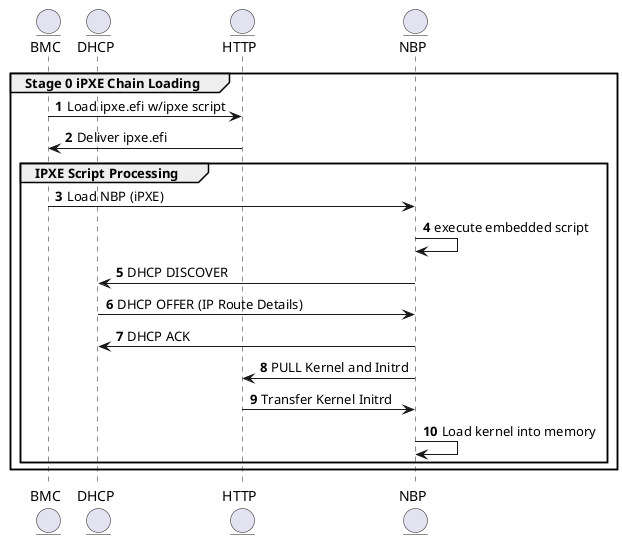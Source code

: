 @startuml
entity BMC
entity DHCP
entity HTTP
entity NBP
autonumber
group Stage 0 iPXE Chain Loading
BMC->HTTP : Load ipxe.efi w/ipxe script
HTTP->BMC : Deliver ipxe.efi
group IPXE Script Processing
BMC->NBP  : Load NBP (iPXE)
NBP->NBP  : execute embedded script
NBP->DHCP : DHCP DISCOVER
DHCP->NBP : DHCP OFFER (IP Route Details)
NBP->DHCP : DHCP ACK
NBP->HTTP : PULL Kernel and Initrd
HTTP->NBP : Transfer Kernel Initrd
NBP->NBP : Load kernel into memory
end
end
@enduml
